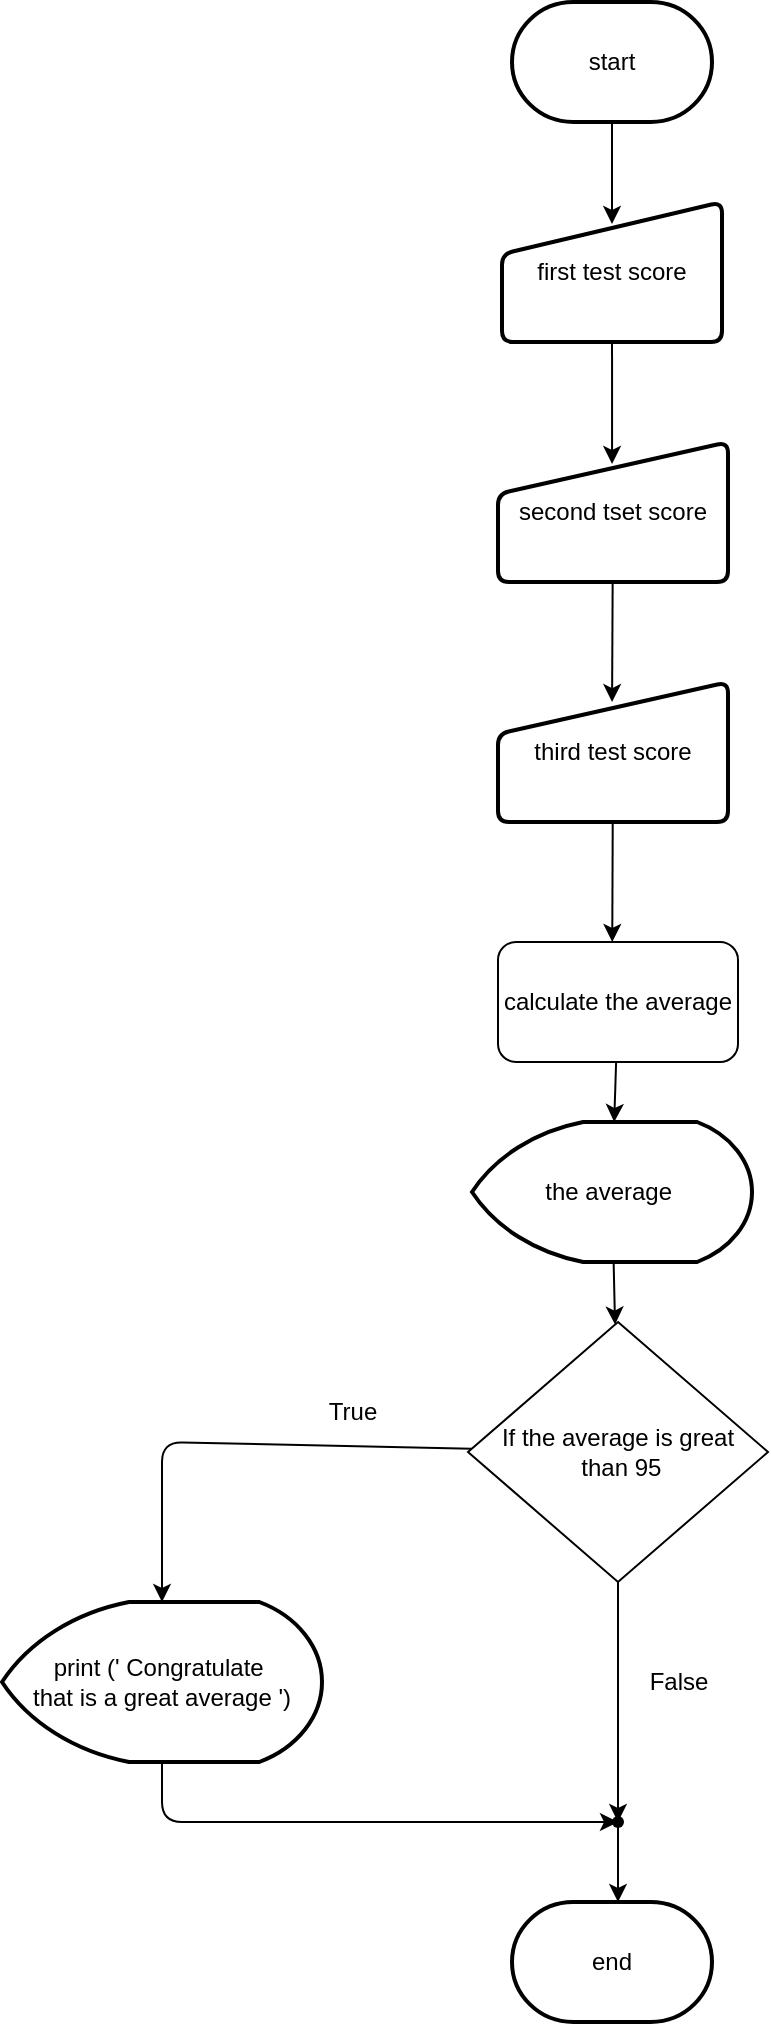 <mxfile>
    <diagram id="odFeJnoldVSTRCSA8Acy" name="Page-1">
        <mxGraphModel dx="2261" dy="1050" grid="1" gridSize="10" guides="1" tooltips="1" connect="1" arrows="1" fold="1" page="1" pageScale="1" pageWidth="850" pageHeight="1100" math="0" shadow="0">
            <root>
                <mxCell id="0"/>
                <mxCell id="1" parent="0"/>
                <mxCell id="16" value="" style="edgeStyle=none;html=1;entryX=0.5;entryY=0.157;entryDx=0;entryDy=0;entryPerimeter=0;" parent="1" source="2" target="3" edge="1">
                    <mxGeometry relative="1" as="geometry"/>
                </mxCell>
                <mxCell id="2" value="start" style="strokeWidth=2;html=1;shape=mxgraph.flowchart.terminator;whiteSpace=wrap;" parent="1" vertex="1">
                    <mxGeometry x="375" y="80" width="100" height="60" as="geometry"/>
                </mxCell>
                <mxCell id="17" value="" style="edgeStyle=none;html=1;entryX=0.496;entryY=0.157;entryDx=0;entryDy=0;entryPerimeter=0;" parent="1" source="3" target="10" edge="1">
                    <mxGeometry relative="1" as="geometry"/>
                </mxCell>
                <mxCell id="3" value="first test score" style="html=1;strokeWidth=2;shape=manualInput;whiteSpace=wrap;rounded=1;size=26;arcSize=11;" parent="1" vertex="1">
                    <mxGeometry x="370" y="180" width="110" height="70" as="geometry"/>
                </mxCell>
                <mxCell id="21" style="edgeStyle=none;html=1;entryX=0.5;entryY=0;entryDx=0;entryDy=0;entryPerimeter=0;" parent="1" source="5" target="8" edge="1">
                    <mxGeometry relative="1" as="geometry">
                        <Array as="points">
                            <mxPoint x="200" y="800"/>
                        </Array>
                    </mxGeometry>
                </mxCell>
                <mxCell id="23" style="edgeStyle=none;html=1;entryX=0.8;entryY=0.65;entryDx=0;entryDy=0;entryPerimeter=0;" parent="1" source="5" target="24" edge="1">
                    <mxGeometry relative="1" as="geometry">
                        <mxPoint x="660" y="880" as="targetPoint"/>
                        <Array as="points"/>
                    </mxGeometry>
                </mxCell>
                <mxCell id="5" value="If the average is great&lt;br&gt;&amp;nbsp;than 95" style="rhombus;whiteSpace=wrap;html=1;" parent="1" vertex="1">
                    <mxGeometry x="353" y="740" width="150" height="130" as="geometry"/>
                </mxCell>
                <mxCell id="25" style="edgeStyle=none;html=1;entryX=0.45;entryY=0.65;entryDx=0;entryDy=0;entryPerimeter=0;" parent="1" source="8" target="24" edge="1">
                    <mxGeometry relative="1" as="geometry">
                        <Array as="points">
                            <mxPoint x="200" y="990"/>
                        </Array>
                    </mxGeometry>
                </mxCell>
                <mxCell id="8" value="print (' Congratulate&amp;nbsp;&lt;br&gt;that is a great average ')" style="strokeWidth=2;html=1;shape=mxgraph.flowchart.display;whiteSpace=wrap;" parent="1" vertex="1">
                    <mxGeometry x="120" y="880" width="160" height="80" as="geometry"/>
                </mxCell>
                <mxCell id="18" value="" style="edgeStyle=none;html=1;entryX=0.496;entryY=0.143;entryDx=0;entryDy=0;entryPerimeter=0;" parent="1" source="10" target="11" edge="1">
                    <mxGeometry relative="1" as="geometry">
                        <mxPoint x="426" y="440" as="targetPoint"/>
                    </mxGeometry>
                </mxCell>
                <mxCell id="10" value="second tset score" style="html=1;strokeWidth=2;shape=manualInput;whiteSpace=wrap;rounded=1;size=26;arcSize=11;" parent="1" vertex="1">
                    <mxGeometry x="368" y="300" width="115" height="70" as="geometry"/>
                </mxCell>
                <mxCell id="19" value="" style="edgeStyle=none;html=1;" parent="1" source="11" edge="1">
                    <mxGeometry relative="1" as="geometry">
                        <mxPoint x="425.13" y="550" as="targetPoint"/>
                    </mxGeometry>
                </mxCell>
                <mxCell id="11" value="third test score" style="html=1;strokeWidth=2;shape=manualInput;whiteSpace=wrap;rounded=1;size=26;arcSize=11;" parent="1" vertex="1">
                    <mxGeometry x="368" y="420" width="115" height="70" as="geometry"/>
                </mxCell>
                <mxCell id="15" value="end" style="strokeWidth=2;html=1;shape=mxgraph.flowchart.terminator;whiteSpace=wrap;" parent="1" vertex="1">
                    <mxGeometry x="375" y="1030" width="100" height="60" as="geometry"/>
                </mxCell>
                <mxCell id="27" value="" style="edgeStyle=none;html=1;" parent="1" source="24" edge="1">
                    <mxGeometry relative="1" as="geometry">
                        <mxPoint x="428" y="1030" as="targetPoint"/>
                    </mxGeometry>
                </mxCell>
                <mxCell id="24" value="" style="shape=waypoint;sketch=0;size=6;pointerEvents=1;points=[];fillColor=none;resizable=0;rotatable=0;perimeter=centerPerimeter;snapToPoint=1;" parent="1" vertex="1">
                    <mxGeometry x="418" y="980" width="20" height="20" as="geometry"/>
                </mxCell>
                <mxCell id="28" value="True" style="text;html=1;align=center;verticalAlign=middle;resizable=0;points=[];autosize=1;strokeColor=none;fillColor=none;" parent="1" vertex="1">
                    <mxGeometry x="270" y="770" width="50" height="30" as="geometry"/>
                </mxCell>
                <mxCell id="29" value="False" style="text;html=1;align=center;verticalAlign=middle;resizable=0;points=[];autosize=1;strokeColor=none;fillColor=none;" parent="1" vertex="1">
                    <mxGeometry x="433" y="905" width="50" height="30" as="geometry"/>
                </mxCell>
                <mxCell id="34" value="" style="edgeStyle=none;html=1;" parent="1" source="32" target="33" edge="1">
                    <mxGeometry relative="1" as="geometry"/>
                </mxCell>
                <mxCell id="32" value="calculate the average" style="rounded=1;whiteSpace=wrap;html=1;" parent="1" vertex="1">
                    <mxGeometry x="368" y="550" width="120" height="60" as="geometry"/>
                </mxCell>
                <mxCell id="35" value="" style="edgeStyle=none;html=1;" parent="1" source="33" target="5" edge="1">
                    <mxGeometry relative="1" as="geometry"/>
                </mxCell>
                <mxCell id="33" value="the average&amp;nbsp;" style="strokeWidth=2;html=1;shape=mxgraph.flowchart.display;whiteSpace=wrap;" parent="1" vertex="1">
                    <mxGeometry x="355" y="640" width="140" height="70" as="geometry"/>
                </mxCell>
            </root>
        </mxGraphModel>
    </diagram>
</mxfile>